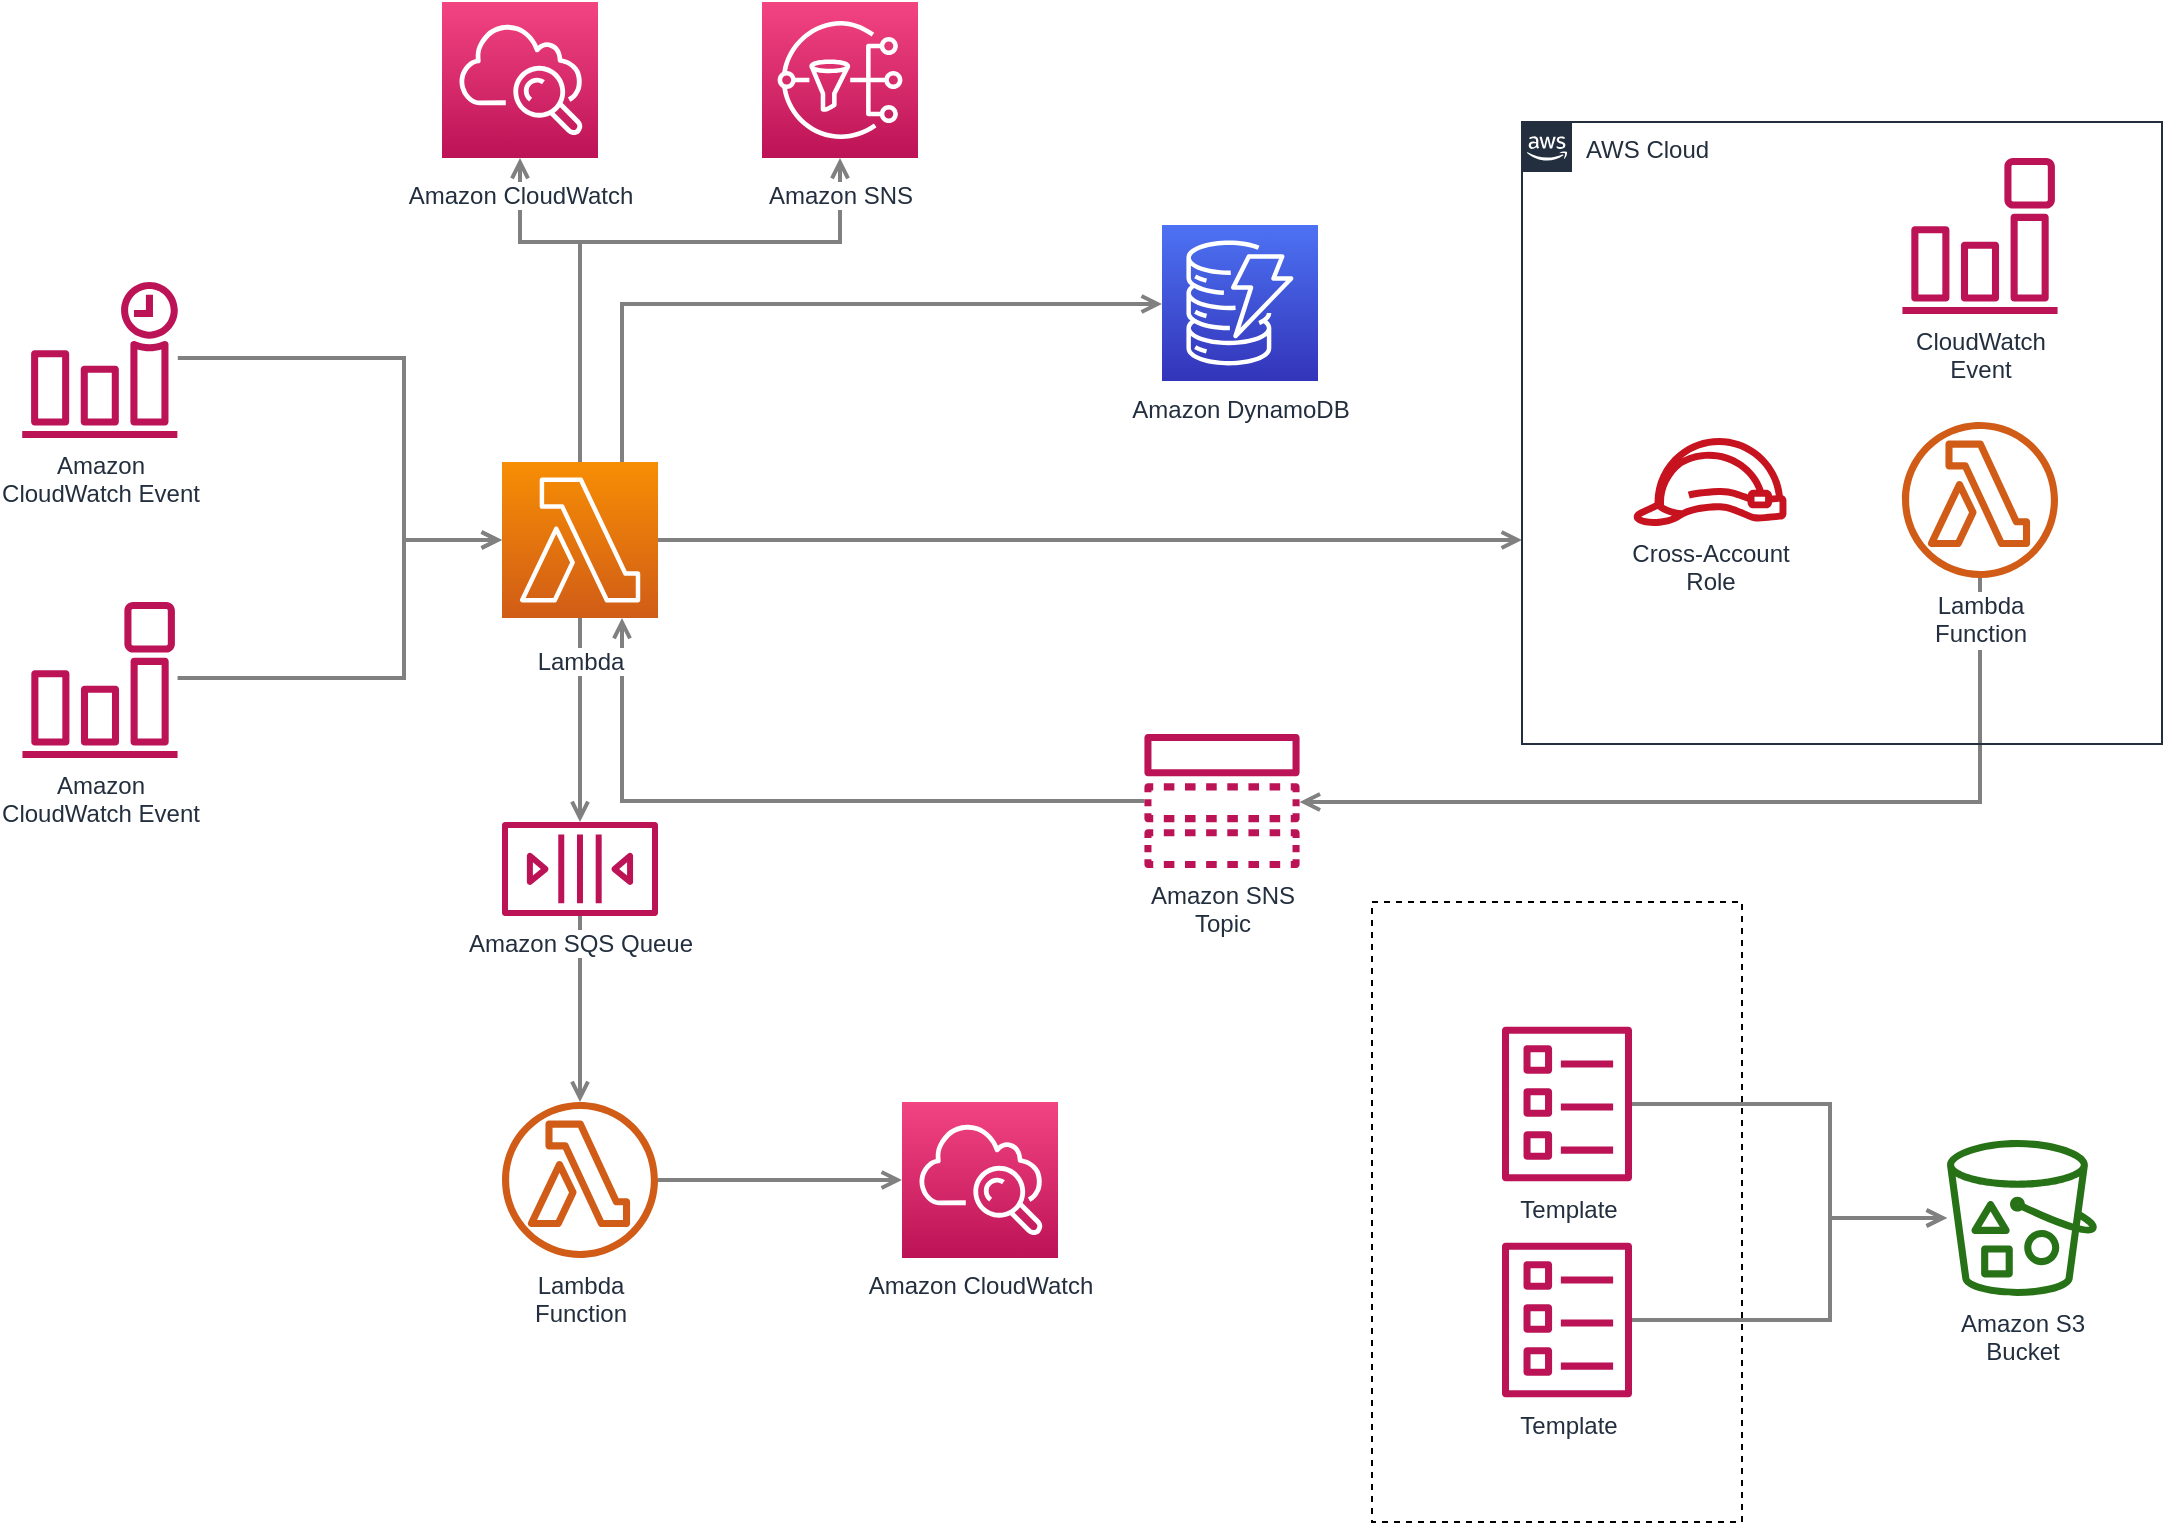 <mxfile version="21.3.4" type="github">
  <diagram id="Ht1M8jgEwFfnCIfOTk4-" name="Page-1">
    <mxGraphModel dx="2031" dy="1916" grid="1" gridSize="10" guides="1" tooltips="1" connect="1" arrows="1" fold="1" page="1" pageScale="1" pageWidth="1169" pageHeight="827" math="0" shadow="0">
      <root>
        <mxCell id="0" />
        <mxCell id="1" parent="0" />
        <mxCell id="UEzPUAAOIrF-is8g5C7q-164" style="edgeStyle=orthogonalEdgeStyle;rounded=0;orthogonalLoop=1;jettySize=auto;html=1;startArrow=none;startFill=0;endArrow=open;endFill=0;strokeColor=#808080;strokeWidth=2;" parent="1" source="UEzPUAAOIrF-is8g5C7q-146" target="UEzPUAAOIrF-is8g5C7q-148" edge="1">
          <mxGeometry relative="1" as="geometry">
            <Array as="points">
              <mxPoint x="237" y="-616" />
              <mxPoint x="237" y="-525" />
            </Array>
          </mxGeometry>
        </mxCell>
        <mxCell id="UEzPUAAOIrF-is8g5C7q-165" style="edgeStyle=orthogonalEdgeStyle;rounded=0;orthogonalLoop=1;jettySize=auto;html=1;startArrow=none;startFill=0;endArrow=open;endFill=0;strokeColor=#808080;strokeWidth=2;" parent="1" source="UEzPUAAOIrF-is8g5C7q-147" target="UEzPUAAOIrF-is8g5C7q-148" edge="1">
          <mxGeometry relative="1" as="geometry">
            <Array as="points">
              <mxPoint x="237" y="-456" />
              <mxPoint x="237" y="-525" />
            </Array>
          </mxGeometry>
        </mxCell>
        <mxCell id="UEzPUAAOIrF-is8g5C7q-162" style="edgeStyle=orthogonalEdgeStyle;rounded=0;orthogonalLoop=1;jettySize=auto;html=1;startArrow=none;startFill=0;endArrow=open;endFill=0;strokeColor=#808080;strokeWidth=2;" parent="1" source="UEzPUAAOIrF-is8g5C7q-148" target="UEzPUAAOIrF-is8g5C7q-144" edge="1">
          <mxGeometry relative="1" as="geometry">
            <Array as="points">
              <mxPoint x="325" y="-674" />
              <mxPoint x="295" y="-674" />
            </Array>
          </mxGeometry>
        </mxCell>
        <mxCell id="UEzPUAAOIrF-is8g5C7q-163" style="edgeStyle=orthogonalEdgeStyle;rounded=0;orthogonalLoop=1;jettySize=auto;html=1;startArrow=none;startFill=0;endArrow=open;endFill=0;strokeColor=#808080;strokeWidth=2;" parent="1" source="UEzPUAAOIrF-is8g5C7q-148" target="UEzPUAAOIrF-is8g5C7q-145" edge="1">
          <mxGeometry relative="1" as="geometry">
            <Array as="points">
              <mxPoint x="325" y="-674" />
              <mxPoint x="455" y="-674" />
            </Array>
          </mxGeometry>
        </mxCell>
        <mxCell id="UEzPUAAOIrF-is8g5C7q-166" style="edgeStyle=orthogonalEdgeStyle;rounded=0;orthogonalLoop=1;jettySize=auto;html=1;startArrow=none;startFill=0;endArrow=open;endFill=0;strokeColor=#808080;strokeWidth=2;" parent="1" source="UEzPUAAOIrF-is8g5C7q-148" target="UEzPUAAOIrF-is8g5C7q-150" edge="1">
          <mxGeometry relative="1" as="geometry" />
        </mxCell>
        <mxCell id="UEzPUAAOIrF-is8g5C7q-167" style="edgeStyle=orthogonalEdgeStyle;rounded=0;orthogonalLoop=1;jettySize=auto;html=1;startArrow=none;startFill=0;endArrow=open;endFill=0;strokeColor=#808080;strokeWidth=2;" parent="1" source="UEzPUAAOIrF-is8g5C7q-148" target="UEzPUAAOIrF-is8g5C7q-154" edge="1">
          <mxGeometry relative="1" as="geometry">
            <mxPoint x="786" y="-525" as="targetPoint" />
            <Array as="points">
              <mxPoint x="686" y="-525" />
              <mxPoint x="686" y="-525" />
            </Array>
          </mxGeometry>
        </mxCell>
        <mxCell id="UEzPUAAOIrF-is8g5C7q-168" style="edgeStyle=orthogonalEdgeStyle;rounded=0;orthogonalLoop=1;jettySize=auto;html=1;startArrow=none;startFill=0;endArrow=open;endFill=0;strokeColor=#808080;strokeWidth=2;" parent="1" source="UEzPUAAOIrF-is8g5C7q-148" target="UEzPUAAOIrF-is8g5C7q-149" edge="1">
          <mxGeometry relative="1" as="geometry">
            <Array as="points">
              <mxPoint x="346" y="-643" />
            </Array>
          </mxGeometry>
        </mxCell>
        <mxCell id="UEzPUAAOIrF-is8g5C7q-170" style="edgeStyle=orthogonalEdgeStyle;rounded=0;orthogonalLoop=1;jettySize=auto;html=1;startArrow=none;startFill=0;endArrow=open;endFill=0;strokeColor=#808080;strokeWidth=2;" parent="1" source="UEzPUAAOIrF-is8g5C7q-150" target="UEzPUAAOIrF-is8g5C7q-151" edge="1">
          <mxGeometry relative="1" as="geometry" />
        </mxCell>
        <mxCell id="UEzPUAAOIrF-is8g5C7q-171" style="edgeStyle=orthogonalEdgeStyle;rounded=0;orthogonalLoop=1;jettySize=auto;html=1;startArrow=none;startFill=0;endArrow=open;endFill=0;strokeColor=#808080;strokeWidth=2;" parent="1" source="UEzPUAAOIrF-is8g5C7q-151" target="UEzPUAAOIrF-is8g5C7q-152" edge="1">
          <mxGeometry relative="1" as="geometry" />
        </mxCell>
        <mxCell id="UEzPUAAOIrF-is8g5C7q-169" style="edgeStyle=orthogonalEdgeStyle;rounded=0;orthogonalLoop=1;jettySize=auto;html=1;startArrow=none;startFill=0;endArrow=open;endFill=0;strokeColor=#808080;strokeWidth=2;" parent="1" source="UEzPUAAOIrF-is8g5C7q-153" target="UEzPUAAOIrF-is8g5C7q-148" edge="1">
          <mxGeometry relative="1" as="geometry">
            <Array as="points">
              <mxPoint x="346" y="-394" />
            </Array>
          </mxGeometry>
        </mxCell>
        <mxCell id="UEzPUAAOIrF-is8g5C7q-172" style="edgeStyle=orthogonalEdgeStyle;rounded=0;orthogonalLoop=1;jettySize=auto;html=1;startArrow=none;startFill=0;endArrow=open;endFill=0;strokeColor=#808080;strokeWidth=2;" parent="1" source="UEzPUAAOIrF-is8g5C7q-156" target="UEzPUAAOIrF-is8g5C7q-158" edge="1">
          <mxGeometry relative="1" as="geometry">
            <Array as="points">
              <mxPoint x="950" y="-243" />
              <mxPoint x="950" y="-186" />
            </Array>
          </mxGeometry>
        </mxCell>
        <mxCell id="UEzPUAAOIrF-is8g5C7q-173" style="edgeStyle=orthogonalEdgeStyle;rounded=0;orthogonalLoop=1;jettySize=auto;html=1;startArrow=none;startFill=0;endArrow=open;endFill=0;strokeColor=#808080;strokeWidth=2;" parent="1" source="UEzPUAAOIrF-is8g5C7q-157" target="UEzPUAAOIrF-is8g5C7q-158" edge="1">
          <mxGeometry relative="1" as="geometry">
            <Array as="points">
              <mxPoint x="950" y="-135" />
              <mxPoint x="950" y="-186" />
            </Array>
          </mxGeometry>
        </mxCell>
        <mxCell id="UEzPUAAOIrF-is8g5C7q-174" style="edgeStyle=orthogonalEdgeStyle;rounded=0;orthogonalLoop=1;jettySize=auto;html=1;startArrow=none;startFill=0;endArrow=open;endFill=0;strokeColor=#808080;strokeWidth=2;" parent="1" source="UEzPUAAOIrF-is8g5C7q-161" target="UEzPUAAOIrF-is8g5C7q-153" edge="1">
          <mxGeometry relative="1" as="geometry">
            <Array as="points">
              <mxPoint x="1025" y="-394" />
            </Array>
          </mxGeometry>
        </mxCell>
        <mxCell id="UEzPUAAOIrF-is8g5C7q-144" value="Amazon CloudWatch" style="outlineConnect=0;fontColor=#232F3E;gradientColor=#F34482;gradientDirection=north;fillColor=#BC1356;strokeColor=#ffffff;dashed=0;verticalLabelPosition=bottom;verticalAlign=top;align=center;html=1;fontSize=12;fontStyle=0;aspect=fixed;shape=mxgraph.aws4.resourceIcon;resIcon=mxgraph.aws4.cloudwatch;labelBackgroundColor=#ffffff;spacingTop=5;" parent="1" vertex="1">
          <mxGeometry x="256" y="-794" width="78" height="78" as="geometry" />
        </mxCell>
        <mxCell id="UEzPUAAOIrF-is8g5C7q-145" value="Amazon SNS" style="outlineConnect=0;fontColor=#232F3E;gradientColor=#F34482;gradientDirection=north;fillColor=#BC1356;strokeColor=#ffffff;dashed=0;verticalLabelPosition=bottom;verticalAlign=top;align=center;html=1;fontSize=12;fontStyle=0;aspect=fixed;shape=mxgraph.aws4.resourceIcon;resIcon=mxgraph.aws4.sns;labelBackgroundColor=#ffffff;spacingTop=5;" parent="1" vertex="1">
          <mxGeometry x="416" y="-794" width="78" height="78" as="geometry" />
        </mxCell>
        <mxCell id="UEzPUAAOIrF-is8g5C7q-146" value="Amazon&lt;br&gt;CloudWatch Event&lt;br&gt;" style="outlineConnect=0;fontColor=#232F3E;gradientColor=none;fillColor=#BC1356;strokeColor=none;dashed=0;verticalLabelPosition=bottom;verticalAlign=top;align=center;html=1;fontSize=12;fontStyle=0;aspect=fixed;pointerEvents=1;shape=mxgraph.aws4.event_time_based;labelBackgroundColor=#ffffff;" parent="1" vertex="1">
          <mxGeometry x="46" y="-654" width="78" height="78" as="geometry" />
        </mxCell>
        <mxCell id="UEzPUAAOIrF-is8g5C7q-147" value="Amazon&lt;br&gt;CloudWatch Event&lt;br&gt;" style="outlineConnect=0;fontColor=#232F3E;gradientColor=none;fillColor=#BC1356;strokeColor=none;dashed=0;verticalLabelPosition=bottom;verticalAlign=top;align=center;html=1;fontSize=12;fontStyle=0;aspect=fixed;pointerEvents=1;shape=mxgraph.aws4.event_event_based;labelBackgroundColor=#ffffff;" parent="1" vertex="1">
          <mxGeometry x="46" y="-494" width="78" height="78" as="geometry" />
        </mxCell>
        <mxCell id="UEzPUAAOIrF-is8g5C7q-148" value="Lambda" style="outlineConnect=0;fontColor=#232F3E;gradientColor=#F78E04;gradientDirection=north;fillColor=#D05C17;strokeColor=#ffffff;dashed=0;verticalLabelPosition=bottom;verticalAlign=top;align=center;html=1;fontSize=12;fontStyle=0;aspect=fixed;shape=mxgraph.aws4.resourceIcon;resIcon=mxgraph.aws4.lambda;labelBackgroundColor=#ffffff;spacingTop=8;" parent="1" vertex="1">
          <mxGeometry x="286" y="-564" width="78" height="78" as="geometry" />
        </mxCell>
        <mxCell id="UEzPUAAOIrF-is8g5C7q-149" value="Amazon DynamoDB" style="outlineConnect=0;fontColor=#232F3E;gradientColor=#4D72F3;gradientDirection=north;fillColor=#3334B9;strokeColor=#ffffff;dashed=0;verticalLabelPosition=bottom;verticalAlign=top;align=center;html=1;fontSize=12;fontStyle=0;aspect=fixed;shape=mxgraph.aws4.resourceIcon;resIcon=mxgraph.aws4.dynamodb;labelBackgroundColor=#ffffff;" parent="1" vertex="1">
          <mxGeometry x="616" y="-682.5" width="78" height="78" as="geometry" />
        </mxCell>
        <mxCell id="UEzPUAAOIrF-is8g5C7q-150" value="Amazon SQS Queue" style="outlineConnect=0;fontColor=#232F3E;gradientColor=none;fillColor=#BC1356;strokeColor=none;dashed=0;verticalLabelPosition=bottom;verticalAlign=top;align=center;html=1;fontSize=12;fontStyle=0;aspect=fixed;pointerEvents=1;shape=mxgraph.aws4.queue;labelBackgroundColor=#ffffff;" parent="1" vertex="1">
          <mxGeometry x="286" y="-384" width="78" height="47" as="geometry" />
        </mxCell>
        <mxCell id="UEzPUAAOIrF-is8g5C7q-151" value="Lambda&lt;br&gt;Function&lt;br&gt;" style="outlineConnect=0;fontColor=#232F3E;gradientColor=none;fillColor=#D05C17;strokeColor=none;dashed=0;verticalLabelPosition=bottom;verticalAlign=top;align=center;html=1;fontSize=12;fontStyle=0;aspect=fixed;pointerEvents=1;shape=mxgraph.aws4.lambda_function;labelBackgroundColor=#ffffff;" parent="1" vertex="1">
          <mxGeometry x="286" y="-244" width="78" height="78" as="geometry" />
        </mxCell>
        <mxCell id="UEzPUAAOIrF-is8g5C7q-152" value="Amazon CloudWatch" style="outlineConnect=0;fontColor=#232F3E;gradientColor=#F34482;gradientDirection=north;fillColor=#BC1356;strokeColor=#ffffff;dashed=0;verticalLabelPosition=bottom;verticalAlign=top;align=center;html=1;fontSize=12;fontStyle=0;aspect=fixed;shape=mxgraph.aws4.resourceIcon;resIcon=mxgraph.aws4.cloudwatch;labelBackgroundColor=#ffffff;" parent="1" vertex="1">
          <mxGeometry x="486" y="-244" width="78" height="78" as="geometry" />
        </mxCell>
        <mxCell id="UEzPUAAOIrF-is8g5C7q-153" value="Amazon SNS&lt;br&gt;Topic&lt;br&gt;" style="outlineConnect=0;fontColor=#232F3E;gradientColor=none;fillColor=#BC1356;strokeColor=none;dashed=0;verticalLabelPosition=bottom;verticalAlign=top;align=center;html=1;fontSize=12;fontStyle=0;aspect=fixed;pointerEvents=1;shape=mxgraph.aws4.topic;labelBackgroundColor=#ffffff;" parent="1" vertex="1">
          <mxGeometry x="607" y="-428" width="78" height="67" as="geometry" />
        </mxCell>
        <mxCell id="UEzPUAAOIrF-is8g5C7q-154" value="AWS Cloud" style="points=[[0,0],[0.25,0],[0.5,0],[0.75,0],[1,0],[1,0.25],[1,0.5],[1,0.75],[1,1],[0.75,1],[0.5,1],[0.25,1],[0,1],[0,0.75],[0,0.5],[0,0.25]];outlineConnect=0;gradientColor=none;html=1;whiteSpace=wrap;fontSize=12;fontStyle=0;shape=mxgraph.aws4.group;grIcon=mxgraph.aws4.group_aws_cloud_alt;strokeColor=#232F3E;fillColor=none;verticalAlign=top;align=left;spacingLeft=30;fontColor=#232F3E;dashed=0;labelBackgroundColor=#ffffff;container=1;pointerEvents=0;collapsible=0;recursiveResize=0;" parent="1" vertex="1">
          <mxGeometry x="796" y="-734" width="320" height="311" as="geometry" />
        </mxCell>
        <mxCell id="UEzPUAAOIrF-is8g5C7q-155" value="" style="rounded=0;whiteSpace=wrap;html=1;dashed=1;labelBackgroundColor=#ffffff;fillColor=none;gradientColor=none;container=1;pointerEvents=0;collapsible=0;recursiveResize=0;" parent="1" vertex="1">
          <mxGeometry x="721" y="-344" width="185" height="310" as="geometry" />
        </mxCell>
        <mxCell id="UEzPUAAOIrF-is8g5C7q-156" value="Template" style="outlineConnect=0;fontColor=#232F3E;gradientColor=none;fillColor=#BC1356;strokeColor=none;dashed=0;verticalLabelPosition=bottom;verticalAlign=top;align=center;html=1;fontSize=12;fontStyle=0;aspect=fixed;pointerEvents=1;shape=mxgraph.aws4.template;labelBackgroundColor=#ffffff;" parent="1" vertex="1">
          <mxGeometry x="786" y="-282" width="65" height="78" as="geometry" />
        </mxCell>
        <mxCell id="UEzPUAAOIrF-is8g5C7q-157" value="Template" style="outlineConnect=0;fontColor=#232F3E;gradientColor=none;fillColor=#BC1356;strokeColor=none;dashed=0;verticalLabelPosition=bottom;verticalAlign=top;align=center;html=1;fontSize=12;fontStyle=0;aspect=fixed;pointerEvents=1;shape=mxgraph.aws4.template;labelBackgroundColor=#ffffff;" parent="1" vertex="1">
          <mxGeometry x="786" y="-174" width="65" height="78" as="geometry" />
        </mxCell>
        <mxCell id="UEzPUAAOIrF-is8g5C7q-158" value="Amazon S3&lt;br&gt;Bucket&lt;br&gt;" style="outlineConnect=0;fontColor=#232F3E;gradientColor=none;fillColor=#277116;strokeColor=none;dashed=0;verticalLabelPosition=bottom;verticalAlign=top;align=center;html=1;fontSize=12;fontStyle=0;aspect=fixed;pointerEvents=1;shape=mxgraph.aws4.bucket_with_objects;labelBackgroundColor=#ffffff;" parent="1" vertex="1">
          <mxGeometry x="1008.5" y="-225" width="75" height="78" as="geometry" />
        </mxCell>
        <mxCell id="UEzPUAAOIrF-is8g5C7q-159" value="Cross-Account&lt;br&gt;Role&lt;br&gt;" style="outlineConnect=0;fontColor=#232F3E;gradientColor=none;fillColor=#C7131F;strokeColor=none;dashed=0;verticalLabelPosition=bottom;verticalAlign=top;align=center;html=1;fontSize=12;fontStyle=0;aspect=fixed;pointerEvents=1;shape=mxgraph.aws4.role;labelBackgroundColor=#ffffff;" parent="1" vertex="1">
          <mxGeometry x="851" y="-576" width="78" height="44" as="geometry" />
        </mxCell>
        <mxCell id="UEzPUAAOIrF-is8g5C7q-160" value="CloudWatch&lt;br&gt;Event&lt;br&gt;" style="outlineConnect=0;fontColor=#232F3E;gradientColor=none;fillColor=#BC1356;strokeColor=none;dashed=0;verticalLabelPosition=bottom;verticalAlign=top;align=center;html=1;fontSize=12;fontStyle=0;aspect=fixed;pointerEvents=1;shape=mxgraph.aws4.event_event_based;labelBackgroundColor=#ffffff;" parent="1" vertex="1">
          <mxGeometry x="986" y="-716" width="78" height="78" as="geometry" />
        </mxCell>
        <mxCell id="UEzPUAAOIrF-is8g5C7q-161" value="Lambda&lt;br&gt;Function&lt;br&gt;" style="outlineConnect=0;fontColor=#232F3E;gradientColor=none;fillColor=#D05C17;strokeColor=none;dashed=0;verticalLabelPosition=bottom;verticalAlign=top;align=center;html=1;fontSize=12;fontStyle=0;aspect=fixed;pointerEvents=1;shape=mxgraph.aws4.lambda_function;labelBackgroundColor=#ffffff;" parent="1" vertex="1">
          <mxGeometry x="986" y="-584" width="78" height="78" as="geometry" />
        </mxCell>
      </root>
    </mxGraphModel>
  </diagram>
</mxfile>
